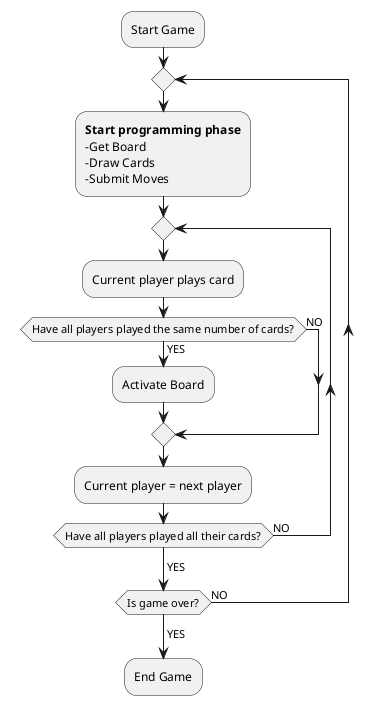 @startuml
:Start Game;
repeat
:**Start programming phase**
-Get Board
-Draw Cards
-Submit Moves;
repeat
:Current player plays card;

if(Have all players played the same number of cards?)then (YES)
:Activate Board;
else (NO)
endif
:Current player = next player;

repeat while (Have all players played all their cards?) is (NO)
-> YES;
repeat while (Is game over?)is (NO)
-> YES;
:End Game;
@enduml